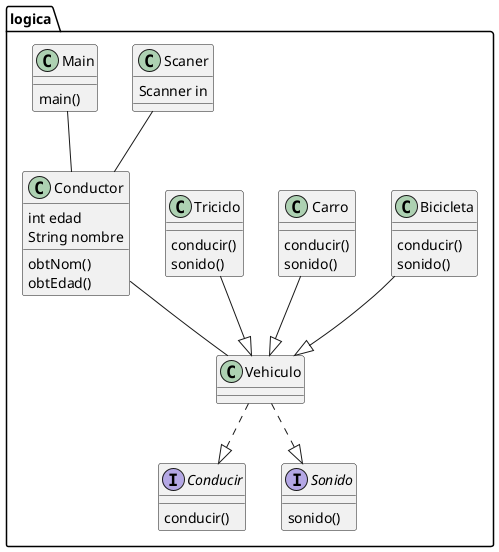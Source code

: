 @startuml Vehiculo
package logica {
    interface Conducir
    interface Sonido
    class Bicicleta
    class Carro
    class Triciclo
    class Scaner
    class Conductor
    class Vehiculo
    class Main
    Conducir : conducir()
    Sonido : sonido()
    Bicicleta : conducir()
    Bicicleta : sonido() 
    Carro : conducir()
    Carro : sonido() 
    Triciclo : conducir()
    Triciclo : sonido() 
    Scaner : Scanner in
    Conductor : int edad
    Conductor : String nombre
    Conductor : obtNom()
    Conductor : obtEdad()
    Main : main()
}
Main -- Conductor
Vehiculo ..|> Sonido
Vehiculo ..|> Conducir
Bicicleta --|> Vehiculo
Carro --|> Vehiculo
Triciclo --|> Vehiculo
Conductor -- Vehiculo
Scaner -- Conductor

@enduml